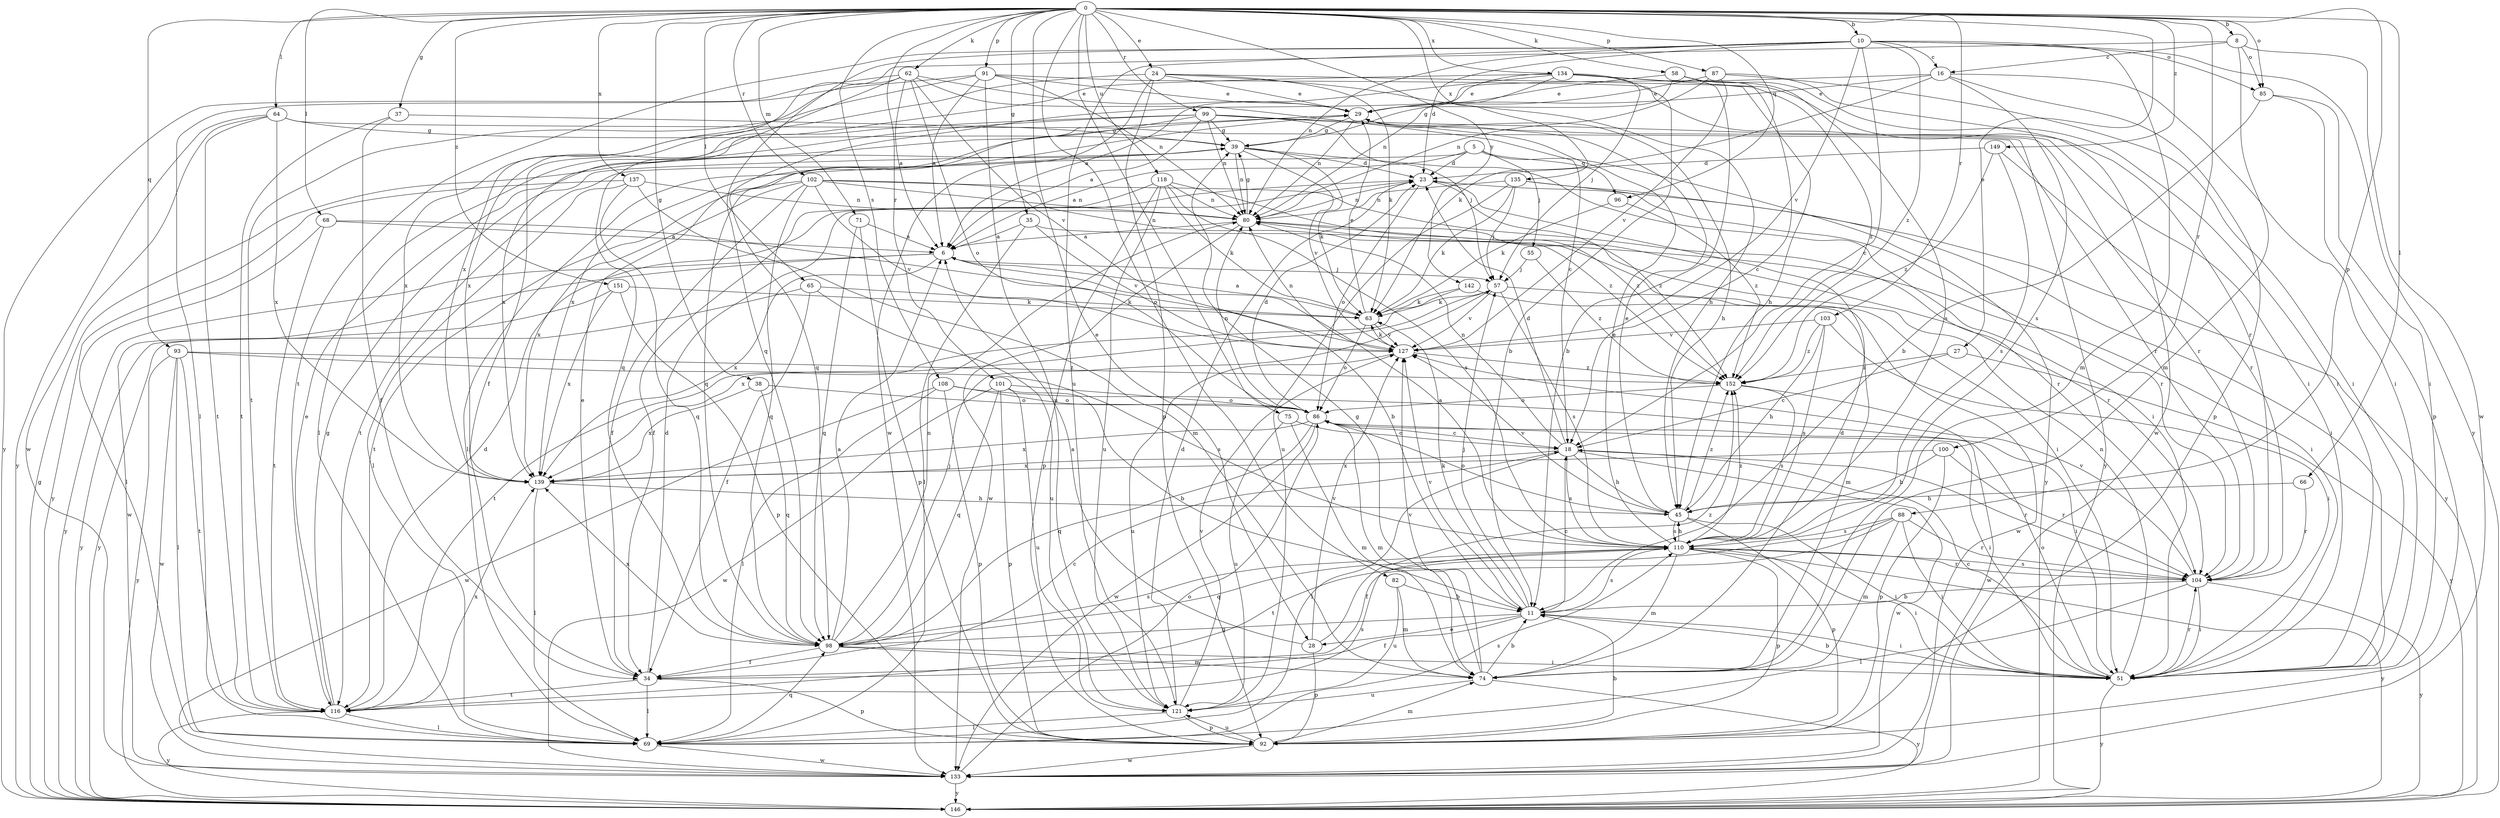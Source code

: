 strict digraph  {
0;
5;
6;
8;
10;
11;
16;
18;
23;
24;
27;
28;
29;
34;
35;
37;
38;
39;
45;
51;
55;
57;
58;
62;
63;
64;
65;
66;
68;
69;
71;
74;
75;
80;
82;
85;
86;
87;
88;
91;
92;
93;
96;
98;
99;
100;
101;
102;
103;
104;
108;
110;
116;
118;
121;
127;
133;
134;
135;
137;
139;
142;
146;
149;
151;
152;
0 -> 8  [label=b];
0 -> 10  [label=b];
0 -> 24  [label=e];
0 -> 27  [label=e];
0 -> 28  [label=e];
0 -> 35  [label=g];
0 -> 37  [label=g];
0 -> 38  [label=g];
0 -> 58  [label=k];
0 -> 62  [label=k];
0 -> 64  [label=l];
0 -> 65  [label=l];
0 -> 66  [label=l];
0 -> 68  [label=l];
0 -> 71  [label=m];
0 -> 75  [label=n];
0 -> 82  [label=o];
0 -> 85  [label=o];
0 -> 87  [label=p];
0 -> 88  [label=p];
0 -> 91  [label=p];
0 -> 93  [label=q];
0 -> 96  [label=q];
0 -> 99  [label=r];
0 -> 100  [label=r];
0 -> 101  [label=r];
0 -> 102  [label=r];
0 -> 103  [label=r];
0 -> 108  [label=s];
0 -> 118  [label=u];
0 -> 134  [label=x];
0 -> 135  [label=x];
0 -> 137  [label=x];
0 -> 142  [label=y];
0 -> 149  [label=z];
0 -> 151  [label=z];
5 -> 6  [label=a];
5 -> 23  [label=d];
5 -> 55  [label=j];
5 -> 96  [label=q];
5 -> 116  [label=t];
5 -> 146  [label=y];
6 -> 57  [label=j];
6 -> 133  [label=w];
6 -> 139  [label=x];
6 -> 146  [label=y];
8 -> 16  [label=c];
8 -> 74  [label=m];
8 -> 85  [label=o];
8 -> 133  [label=w];
8 -> 139  [label=x];
10 -> 16  [label=c];
10 -> 18  [label=c];
10 -> 23  [label=d];
10 -> 74  [label=m];
10 -> 80  [label=n];
10 -> 85  [label=o];
10 -> 98  [label=q];
10 -> 116  [label=t];
10 -> 121  [label=u];
10 -> 127  [label=v];
10 -> 146  [label=y];
10 -> 152  [label=z];
11 -> 18  [label=c];
11 -> 28  [label=e];
11 -> 34  [label=f];
11 -> 51  [label=i];
11 -> 57  [label=j];
11 -> 63  [label=k];
11 -> 98  [label=q];
11 -> 110  [label=s];
11 -> 127  [label=v];
16 -> 29  [label=e];
16 -> 51  [label=i];
16 -> 63  [label=k];
16 -> 92  [label=p];
16 -> 98  [label=q];
16 -> 110  [label=s];
18 -> 23  [label=d];
18 -> 45  [label=h];
18 -> 69  [label=l];
18 -> 80  [label=n];
18 -> 104  [label=r];
18 -> 110  [label=s];
18 -> 133  [label=w];
18 -> 139  [label=x];
23 -> 80  [label=n];
23 -> 86  [label=o];
23 -> 146  [label=y];
23 -> 152  [label=z];
24 -> 29  [label=e];
24 -> 34  [label=f];
24 -> 45  [label=h];
24 -> 63  [label=k];
24 -> 92  [label=p];
24 -> 104  [label=r];
24 -> 133  [label=w];
27 -> 18  [label=c];
27 -> 146  [label=y];
27 -> 152  [label=z];
28 -> 6  [label=a];
28 -> 92  [label=p];
28 -> 127  [label=v];
28 -> 152  [label=z];
29 -> 39  [label=g];
29 -> 45  [label=h];
29 -> 80  [label=n];
29 -> 139  [label=x];
34 -> 18  [label=c];
34 -> 23  [label=d];
34 -> 29  [label=e];
34 -> 69  [label=l];
34 -> 92  [label=p];
34 -> 116  [label=t];
35 -> 6  [label=a];
35 -> 51  [label=i];
35 -> 69  [label=l];
35 -> 127  [label=v];
37 -> 34  [label=f];
37 -> 39  [label=g];
37 -> 116  [label=t];
38 -> 86  [label=o];
38 -> 98  [label=q];
38 -> 139  [label=x];
39 -> 23  [label=d];
39 -> 51  [label=i];
39 -> 63  [label=k];
39 -> 69  [label=l];
39 -> 80  [label=n];
39 -> 127  [label=v];
45 -> 29  [label=e];
45 -> 51  [label=i];
45 -> 86  [label=o];
45 -> 92  [label=p];
45 -> 110  [label=s];
45 -> 127  [label=v];
45 -> 152  [label=z];
51 -> 11  [label=b];
51 -> 18  [label=c];
51 -> 80  [label=n];
51 -> 86  [label=o];
51 -> 104  [label=r];
51 -> 146  [label=y];
55 -> 57  [label=j];
55 -> 152  [label=z];
57 -> 63  [label=k];
57 -> 110  [label=s];
57 -> 127  [label=v];
57 -> 133  [label=w];
57 -> 139  [label=x];
58 -> 11  [label=b];
58 -> 18  [label=c];
58 -> 29  [label=e];
58 -> 39  [label=g];
58 -> 51  [label=i];
62 -> 6  [label=a];
62 -> 18  [label=c];
62 -> 29  [label=e];
62 -> 86  [label=o];
62 -> 98  [label=q];
62 -> 127  [label=v];
62 -> 139  [label=x];
62 -> 146  [label=y];
63 -> 6  [label=a];
63 -> 29  [label=e];
63 -> 86  [label=o];
63 -> 127  [label=v];
64 -> 39  [label=g];
64 -> 104  [label=r];
64 -> 116  [label=t];
64 -> 133  [label=w];
64 -> 139  [label=x];
64 -> 146  [label=y];
65 -> 34  [label=f];
65 -> 63  [label=k];
65 -> 121  [label=u];
65 -> 146  [label=y];
66 -> 45  [label=h];
66 -> 104  [label=r];
68 -> 6  [label=a];
68 -> 11  [label=b];
68 -> 69  [label=l];
68 -> 116  [label=t];
69 -> 98  [label=q];
69 -> 110  [label=s];
69 -> 133  [label=w];
71 -> 6  [label=a];
71 -> 92  [label=p];
71 -> 98  [label=q];
74 -> 11  [label=b];
74 -> 23  [label=d];
74 -> 39  [label=g];
74 -> 121  [label=u];
74 -> 127  [label=v];
74 -> 146  [label=y];
75 -> 18  [label=c];
75 -> 74  [label=m];
75 -> 121  [label=u];
80 -> 6  [label=a];
80 -> 39  [label=g];
80 -> 51  [label=i];
80 -> 104  [label=r];
80 -> 133  [label=w];
82 -> 11  [label=b];
82 -> 74  [label=m];
82 -> 121  [label=u];
85 -> 11  [label=b];
85 -> 51  [label=i];
85 -> 92  [label=p];
86 -> 18  [label=c];
86 -> 23  [label=d];
86 -> 51  [label=i];
86 -> 74  [label=m];
86 -> 80  [label=n];
86 -> 98  [label=q];
86 -> 133  [label=w];
86 -> 139  [label=x];
87 -> 29  [label=e];
87 -> 51  [label=i];
87 -> 80  [label=n];
87 -> 127  [label=v];
87 -> 133  [label=w];
88 -> 34  [label=f];
88 -> 51  [label=i];
88 -> 74  [label=m];
88 -> 104  [label=r];
88 -> 110  [label=s];
88 -> 116  [label=t];
91 -> 6  [label=a];
91 -> 29  [label=e];
91 -> 51  [label=i];
91 -> 69  [label=l];
91 -> 80  [label=n];
91 -> 116  [label=t];
91 -> 121  [label=u];
92 -> 11  [label=b];
92 -> 74  [label=m];
92 -> 121  [label=u];
92 -> 133  [label=w];
93 -> 69  [label=l];
93 -> 110  [label=s];
93 -> 116  [label=t];
93 -> 133  [label=w];
93 -> 146  [label=y];
93 -> 152  [label=z];
96 -> 63  [label=k];
96 -> 152  [label=z];
98 -> 6  [label=a];
98 -> 34  [label=f];
98 -> 51  [label=i];
98 -> 57  [label=j];
98 -> 74  [label=m];
98 -> 80  [label=n];
98 -> 110  [label=s];
98 -> 139  [label=x];
99 -> 6  [label=a];
99 -> 39  [label=g];
99 -> 57  [label=j];
99 -> 69  [label=l];
99 -> 80  [label=n];
99 -> 98  [label=q];
99 -> 104  [label=r];
99 -> 139  [label=x];
99 -> 146  [label=y];
100 -> 45  [label=h];
100 -> 92  [label=p];
100 -> 104  [label=r];
100 -> 139  [label=x];
101 -> 11  [label=b];
101 -> 86  [label=o];
101 -> 92  [label=p];
101 -> 98  [label=q];
101 -> 121  [label=u];
101 -> 133  [label=w];
102 -> 34  [label=f];
102 -> 80  [label=n];
102 -> 98  [label=q];
102 -> 104  [label=r];
102 -> 116  [label=t];
102 -> 127  [label=v];
102 -> 139  [label=x];
102 -> 152  [label=z];
103 -> 45  [label=h];
103 -> 51  [label=i];
103 -> 110  [label=s];
103 -> 127  [label=v];
103 -> 152  [label=z];
104 -> 11  [label=b];
104 -> 51  [label=i];
104 -> 69  [label=l];
104 -> 110  [label=s];
104 -> 127  [label=v];
104 -> 146  [label=y];
108 -> 51  [label=i];
108 -> 69  [label=l];
108 -> 86  [label=o];
108 -> 92  [label=p];
108 -> 133  [label=w];
110 -> 6  [label=a];
110 -> 29  [label=e];
110 -> 45  [label=h];
110 -> 51  [label=i];
110 -> 74  [label=m];
110 -> 92  [label=p];
110 -> 98  [label=q];
110 -> 104  [label=r];
110 -> 146  [label=y];
110 -> 152  [label=z];
116 -> 23  [label=d];
116 -> 29  [label=e];
116 -> 39  [label=g];
116 -> 69  [label=l];
116 -> 110  [label=s];
116 -> 139  [label=x];
116 -> 146  [label=y];
118 -> 34  [label=f];
118 -> 63  [label=k];
118 -> 80  [label=n];
118 -> 92  [label=p];
118 -> 110  [label=s];
118 -> 121  [label=u];
118 -> 152  [label=z];
121 -> 23  [label=d];
121 -> 69  [label=l];
121 -> 92  [label=p];
121 -> 127  [label=v];
127 -> 63  [label=k];
127 -> 80  [label=n];
127 -> 121  [label=u];
127 -> 152  [label=z];
133 -> 86  [label=o];
133 -> 146  [label=y];
134 -> 6  [label=a];
134 -> 11  [label=b];
134 -> 29  [label=e];
134 -> 45  [label=h];
134 -> 57  [label=j];
134 -> 80  [label=n];
134 -> 110  [label=s];
134 -> 139  [label=x];
134 -> 152  [label=z];
135 -> 51  [label=i];
135 -> 57  [label=j];
135 -> 63  [label=k];
135 -> 80  [label=n];
135 -> 104  [label=r];
135 -> 121  [label=u];
137 -> 69  [label=l];
137 -> 74  [label=m];
137 -> 80  [label=n];
137 -> 98  [label=q];
137 -> 146  [label=y];
139 -> 45  [label=h];
139 -> 69  [label=l];
142 -> 63  [label=k];
142 -> 74  [label=m];
142 -> 116  [label=t];
146 -> 39  [label=g];
149 -> 23  [label=d];
149 -> 104  [label=r];
149 -> 110  [label=s];
149 -> 152  [label=z];
151 -> 63  [label=k];
151 -> 92  [label=p];
151 -> 139  [label=x];
151 -> 146  [label=y];
152 -> 86  [label=o];
152 -> 110  [label=s];
152 -> 133  [label=w];
}
